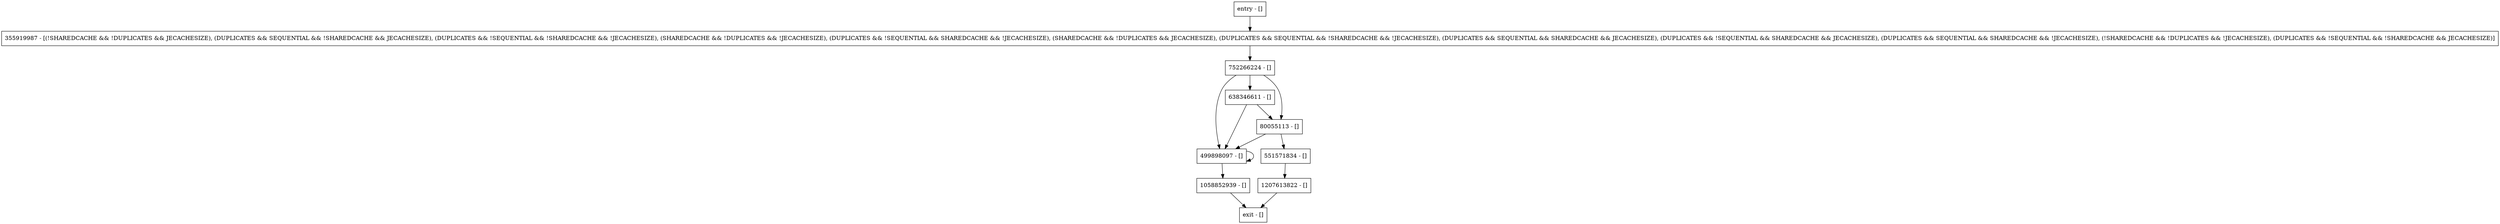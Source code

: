 digraph invalidate {
node [shape=record];
entry [label="entry - []"];
exit [label="exit - []"];
551571834 [label="551571834 - []"];
499898097 [label="499898097 - []"];
80055113 [label="80055113 - []"];
1207613822 [label="1207613822 - []"];
355919987 [label="355919987 - [(!SHAREDCACHE && !DUPLICATES && JECACHESIZE), (DUPLICATES && SEQUENTIAL && !SHAREDCACHE && JECACHESIZE), (DUPLICATES && !SEQUENTIAL && !SHAREDCACHE && !JECACHESIZE), (SHAREDCACHE && !DUPLICATES && !JECACHESIZE), (DUPLICATES && !SEQUENTIAL && SHAREDCACHE && !JECACHESIZE), (SHAREDCACHE && !DUPLICATES && JECACHESIZE), (DUPLICATES && SEQUENTIAL && !SHAREDCACHE && !JECACHESIZE), (DUPLICATES && SEQUENTIAL && SHAREDCACHE && JECACHESIZE), (DUPLICATES && !SEQUENTIAL && SHAREDCACHE && JECACHESIZE), (DUPLICATES && SEQUENTIAL && SHAREDCACHE && !JECACHESIZE), (!SHAREDCACHE && !DUPLICATES && !JECACHESIZE), (DUPLICATES && !SEQUENTIAL && !SHAREDCACHE && JECACHESIZE)]"];
752266224 [label="752266224 - []"];
638346611 [label="638346611 - []"];
1058852939 [label="1058852939 - []"];
entry;
exit;
entry -> 355919987;
551571834 -> 1207613822;
499898097 -> 499898097;
499898097 -> 1058852939;
80055113 -> 551571834;
80055113 -> 499898097;
1207613822 -> exit;
355919987 -> 752266224;
752266224 -> 80055113;
752266224 -> 499898097;
752266224 -> 638346611;
638346611 -> 80055113;
638346611 -> 499898097;
1058852939 -> exit;
}
